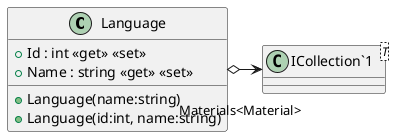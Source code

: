 @startuml
class Language {
    + Language(name:string)
    + Language(id:int, name:string)
    + Id : int <<get>> <<set>>
    + Name : string <<get>> <<set>>
}
class "ICollection`1"<T> {
}
Language o-> "Materials<Material>" "ICollection`1"
@enduml
